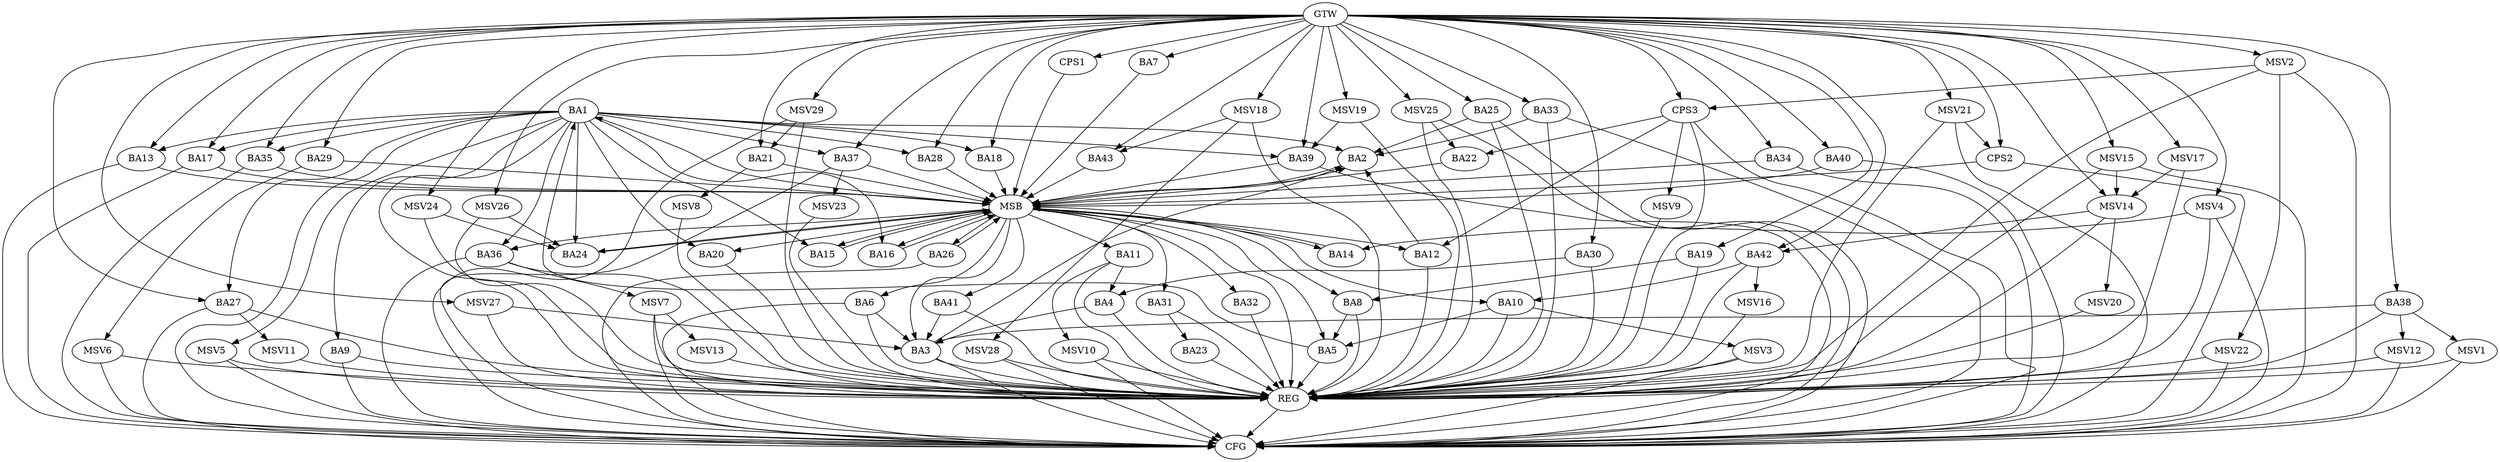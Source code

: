 strict digraph G {
  BA1 [ label="BA1" ];
  BA2 [ label="BA2" ];
  BA3 [ label="BA3" ];
  BA4 [ label="BA4" ];
  BA5 [ label="BA5" ];
  BA6 [ label="BA6" ];
  BA7 [ label="BA7" ];
  BA8 [ label="BA8" ];
  BA9 [ label="BA9" ];
  BA10 [ label="BA10" ];
  BA11 [ label="BA11" ];
  BA12 [ label="BA12" ];
  BA13 [ label="BA13" ];
  BA14 [ label="BA14" ];
  BA15 [ label="BA15" ];
  BA16 [ label="BA16" ];
  BA17 [ label="BA17" ];
  BA18 [ label="BA18" ];
  BA19 [ label="BA19" ];
  BA20 [ label="BA20" ];
  BA21 [ label="BA21" ];
  BA22 [ label="BA22" ];
  BA23 [ label="BA23" ];
  BA24 [ label="BA24" ];
  BA25 [ label="BA25" ];
  BA26 [ label="BA26" ];
  BA27 [ label="BA27" ];
  BA28 [ label="BA28" ];
  BA29 [ label="BA29" ];
  BA30 [ label="BA30" ];
  BA31 [ label="BA31" ];
  BA32 [ label="BA32" ];
  BA33 [ label="BA33" ];
  BA34 [ label="BA34" ];
  BA35 [ label="BA35" ];
  BA36 [ label="BA36" ];
  BA37 [ label="BA37" ];
  BA38 [ label="BA38" ];
  BA39 [ label="BA39" ];
  BA40 [ label="BA40" ];
  BA41 [ label="BA41" ];
  BA42 [ label="BA42" ];
  BA43 [ label="BA43" ];
  CPS1 [ label="CPS1" ];
  CPS2 [ label="CPS2" ];
  CPS3 [ label="CPS3" ];
  GTW [ label="GTW" ];
  REG [ label="REG" ];
  MSB [ label="MSB" ];
  CFG [ label="CFG" ];
  MSV1 [ label="MSV1" ];
  MSV2 [ label="MSV2" ];
  MSV3 [ label="MSV3" ];
  MSV4 [ label="MSV4" ];
  MSV5 [ label="MSV5" ];
  MSV6 [ label="MSV6" ];
  MSV7 [ label="MSV7" ];
  MSV8 [ label="MSV8" ];
  MSV9 [ label="MSV9" ];
  MSV10 [ label="MSV10" ];
  MSV11 [ label="MSV11" ];
  MSV12 [ label="MSV12" ];
  MSV13 [ label="MSV13" ];
  MSV14 [ label="MSV14" ];
  MSV15 [ label="MSV15" ];
  MSV16 [ label="MSV16" ];
  MSV17 [ label="MSV17" ];
  MSV18 [ label="MSV18" ];
  MSV19 [ label="MSV19" ];
  MSV20 [ label="MSV20" ];
  MSV21 [ label="MSV21" ];
  MSV22 [ label="MSV22" ];
  MSV23 [ label="MSV23" ];
  MSV24 [ label="MSV24" ];
  MSV25 [ label="MSV25" ];
  MSV26 [ label="MSV26" ];
  MSV27 [ label="MSV27" ];
  MSV28 [ label="MSV28" ];
  MSV29 [ label="MSV29" ];
  BA1 -> BA2;
  BA3 -> BA2;
  BA4 -> BA3;
  BA5 -> BA1;
  BA6 -> BA3;
  BA8 -> BA5;
  BA10 -> BA5;
  BA11 -> BA4;
  BA12 -> BA2;
  BA19 -> BA8;
  BA25 -> BA2;
  BA30 -> BA4;
  BA31 -> BA23;
  BA33 -> BA2;
  BA38 -> BA3;
  BA41 -> BA3;
  BA42 -> BA10;
  CPS3 -> BA22;
  CPS3 -> BA12;
  GTW -> BA7;
  GTW -> BA13;
  GTW -> BA17;
  GTW -> BA18;
  GTW -> BA19;
  GTW -> BA21;
  GTW -> BA25;
  GTW -> BA27;
  GTW -> BA28;
  GTW -> BA29;
  GTW -> BA30;
  GTW -> BA33;
  GTW -> BA34;
  GTW -> BA35;
  GTW -> BA37;
  GTW -> BA38;
  GTW -> BA39;
  GTW -> BA40;
  GTW -> BA42;
  GTW -> BA43;
  GTW -> CPS1;
  GTW -> CPS2;
  GTW -> CPS3;
  BA1 -> REG;
  BA3 -> REG;
  BA4 -> REG;
  BA5 -> REG;
  BA6 -> REG;
  BA8 -> REG;
  BA9 -> REG;
  BA10 -> REG;
  BA11 -> REG;
  BA12 -> REG;
  BA19 -> REG;
  BA20 -> REG;
  BA23 -> REG;
  BA25 -> REG;
  BA27 -> REG;
  BA30 -> REG;
  BA31 -> REG;
  BA32 -> REG;
  BA33 -> REG;
  BA36 -> REG;
  BA38 -> REG;
  BA41 -> REG;
  BA42 -> REG;
  CPS3 -> REG;
  BA2 -> MSB;
  MSB -> BA1;
  MSB -> REG;
  BA7 -> MSB;
  MSB -> BA5;
  BA13 -> MSB;
  MSB -> BA8;
  BA14 -> MSB;
  MSB -> BA3;
  BA15 -> MSB;
  MSB -> BA10;
  BA16 -> MSB;
  BA17 -> MSB;
  BA18 -> MSB;
  MSB -> BA2;
  BA21 -> MSB;
  BA22 -> MSB;
  BA24 -> MSB;
  MSB -> BA12;
  BA26 -> MSB;
  MSB -> BA16;
  BA28 -> MSB;
  MSB -> BA24;
  BA29 -> MSB;
  MSB -> BA20;
  BA34 -> MSB;
  MSB -> BA14;
  BA35 -> MSB;
  MSB -> BA6;
  BA37 -> MSB;
  MSB -> BA36;
  BA39 -> MSB;
  BA40 -> MSB;
  MSB -> BA32;
  BA43 -> MSB;
  MSB -> BA41;
  CPS1 -> MSB;
  MSB -> BA31;
  MSB -> BA26;
  MSB -> BA11;
  CPS2 -> MSB;
  MSB -> BA15;
  BA34 -> CFG;
  BA35 -> CFG;
  BA39 -> CFG;
  BA37 -> CFG;
  BA13 -> CFG;
  BA1 -> CFG;
  BA27 -> CFG;
  BA40 -> CFG;
  BA33 -> CFG;
  BA26 -> CFG;
  BA9 -> CFG;
  BA36 -> CFG;
  BA17 -> CFG;
  CPS3 -> CFG;
  BA25 -> CFG;
  BA6 -> CFG;
  CPS2 -> CFG;
  BA3 -> CFG;
  REG -> CFG;
  BA1 -> BA36;
  BA1 -> BA13;
  BA1 -> BA18;
  BA1 -> BA15;
  BA1 -> BA20;
  BA1 -> BA39;
  BA1 -> BA9;
  BA1 -> BA24;
  BA1 -> BA28;
  BA1 -> BA17;
  BA1 -> BA16;
  BA1 -> BA27;
  BA1 -> BA35;
  BA1 -> BA37;
  BA38 -> MSV1;
  MSV1 -> REG;
  MSV1 -> CFG;
  MSV2 -> CPS3;
  GTW -> MSV2;
  MSV2 -> REG;
  MSV2 -> CFG;
  BA10 -> MSV3;
  MSV3 -> REG;
  MSV3 -> CFG;
  MSV4 -> BA14;
  GTW -> MSV4;
  MSV4 -> REG;
  MSV4 -> CFG;
  BA1 -> MSV5;
  MSV5 -> REG;
  MSV5 -> CFG;
  BA29 -> MSV6;
  MSV6 -> REG;
  MSV6 -> CFG;
  BA36 -> MSV7;
  MSV7 -> REG;
  MSV7 -> CFG;
  BA21 -> MSV8;
  MSV8 -> REG;
  CPS3 -> MSV9;
  MSV9 -> REG;
  BA11 -> MSV10;
  MSV10 -> REG;
  MSV10 -> CFG;
  BA27 -> MSV11;
  MSV11 -> REG;
  BA38 -> MSV12;
  MSV12 -> REG;
  MSV12 -> CFG;
  MSV7 -> MSV13;
  MSV13 -> REG;
  MSV14 -> BA42;
  GTW -> MSV14;
  MSV14 -> REG;
  MSV15 -> MSV14;
  GTW -> MSV15;
  MSV15 -> REG;
  MSV15 -> CFG;
  BA42 -> MSV16;
  MSV16 -> REG;
  MSV17 -> MSV14;
  GTW -> MSV17;
  MSV17 -> REG;
  MSV18 -> BA43;
  GTW -> MSV18;
  MSV18 -> REG;
  MSV19 -> BA39;
  GTW -> MSV19;
  MSV19 -> REG;
  MSV14 -> MSV20;
  MSV20 -> REG;
  MSV21 -> CPS2;
  GTW -> MSV21;
  MSV21 -> REG;
  MSV21 -> CFG;
  MSV2 -> MSV22;
  MSV22 -> REG;
  MSV22 -> CFG;
  BA37 -> MSV23;
  MSV23 -> REG;
  MSV24 -> BA24;
  GTW -> MSV24;
  MSV24 -> REG;
  MSV25 -> BA22;
  GTW -> MSV25;
  MSV25 -> REG;
  MSV25 -> CFG;
  MSV26 -> BA24;
  GTW -> MSV26;
  MSV26 -> REG;
  MSV27 -> BA3;
  GTW -> MSV27;
  MSV27 -> REG;
  MSV18 -> MSV28;
  MSV28 -> REG;
  MSV28 -> CFG;
  MSV29 -> BA21;
  GTW -> MSV29;
  MSV29 -> REG;
  MSV29 -> CFG;
}
